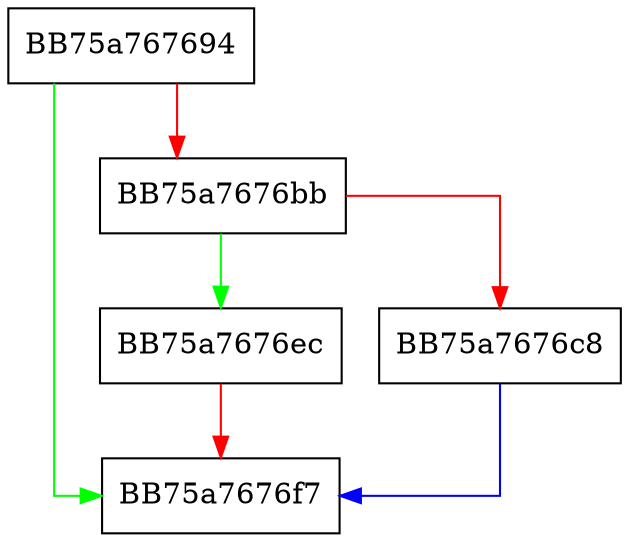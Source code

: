 digraph sqlite3Savepoint {
  node [shape="box"];
  graph [splines=ortho];
  BB75a767694 -> BB75a7676f7 [color="green"];
  BB75a767694 -> BB75a7676bb [color="red"];
  BB75a7676bb -> BB75a7676ec [color="green"];
  BB75a7676bb -> BB75a7676c8 [color="red"];
  BB75a7676c8 -> BB75a7676f7 [color="blue"];
  BB75a7676ec -> BB75a7676f7 [color="red"];
}
